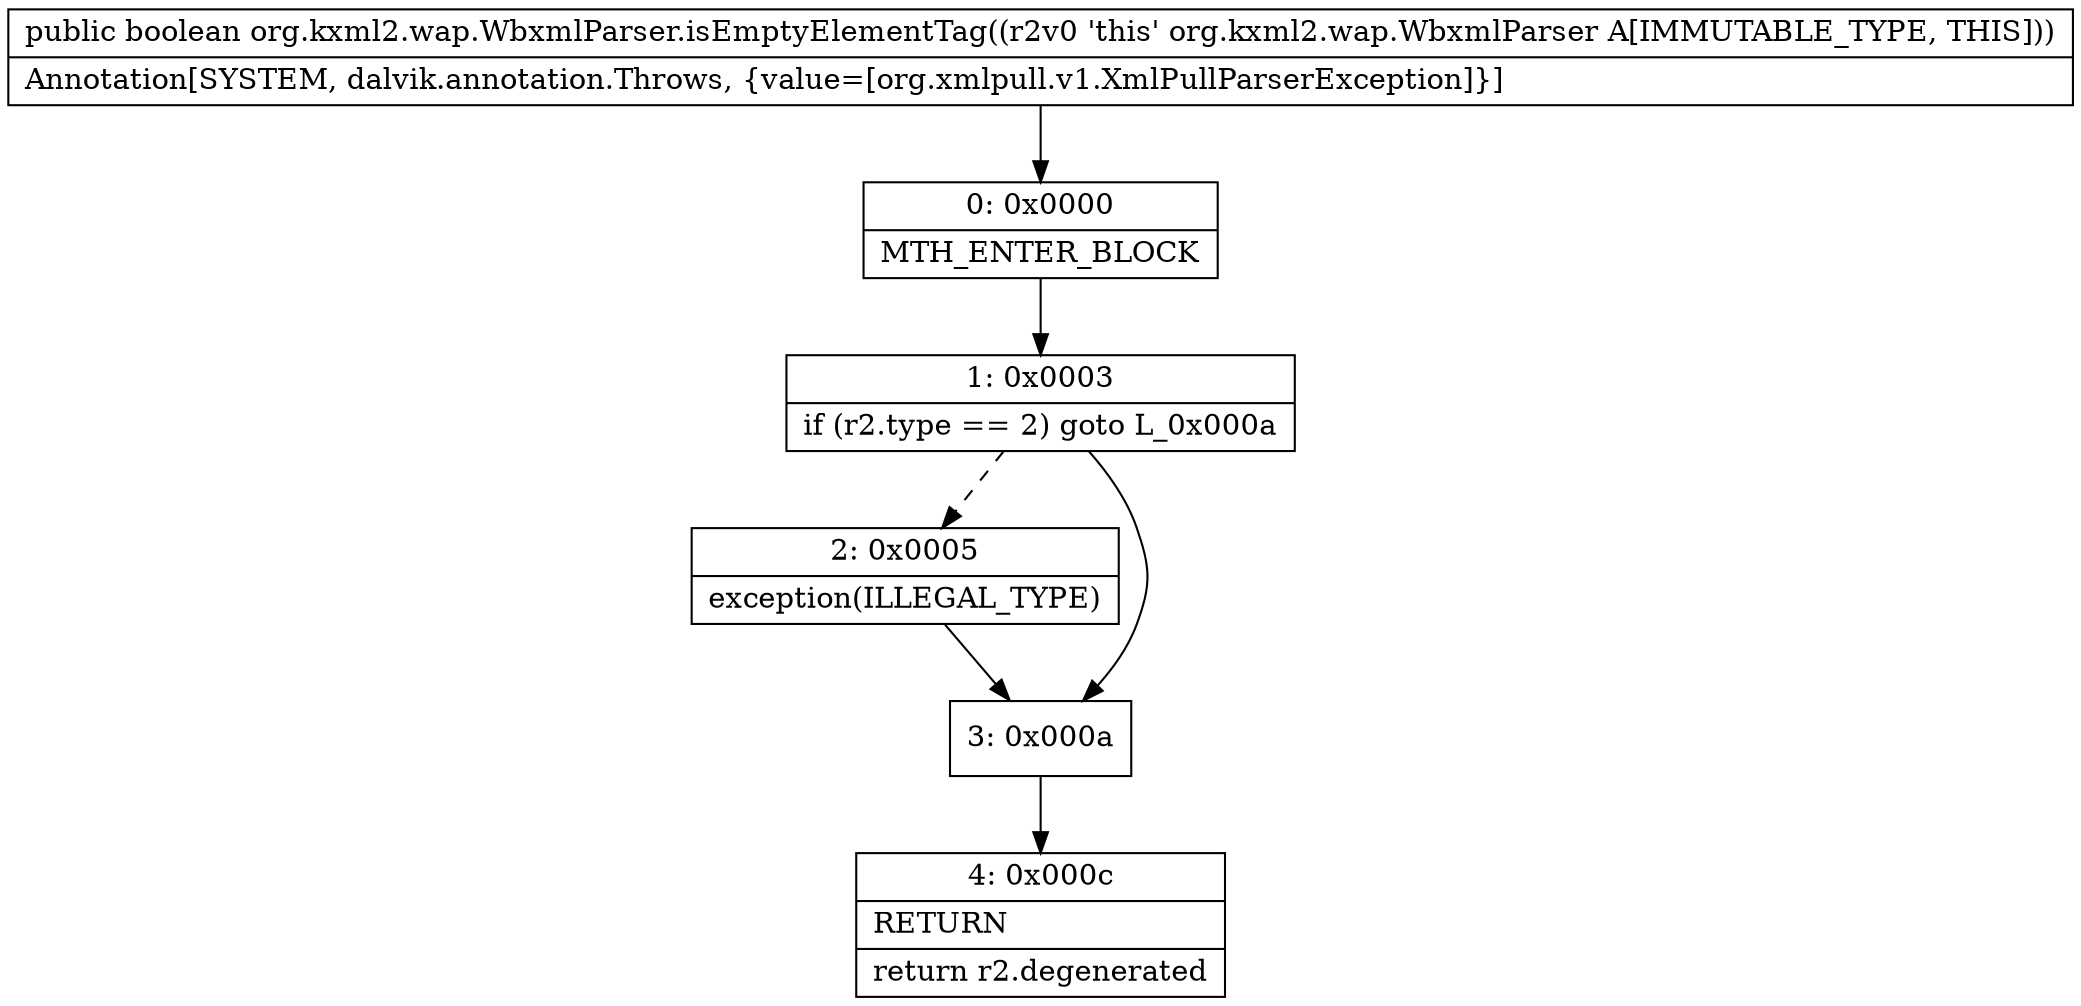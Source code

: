 digraph "CFG fororg.kxml2.wap.WbxmlParser.isEmptyElementTag()Z" {
Node_0 [shape=record,label="{0\:\ 0x0000|MTH_ENTER_BLOCK\l}"];
Node_1 [shape=record,label="{1\:\ 0x0003|if (r2.type == 2) goto L_0x000a\l}"];
Node_2 [shape=record,label="{2\:\ 0x0005|exception(ILLEGAL_TYPE)\l}"];
Node_3 [shape=record,label="{3\:\ 0x000a}"];
Node_4 [shape=record,label="{4\:\ 0x000c|RETURN\l|return r2.degenerated\l}"];
MethodNode[shape=record,label="{public boolean org.kxml2.wap.WbxmlParser.isEmptyElementTag((r2v0 'this' org.kxml2.wap.WbxmlParser A[IMMUTABLE_TYPE, THIS]))  | Annotation[SYSTEM, dalvik.annotation.Throws, \{value=[org.xmlpull.v1.XmlPullParserException]\}]\l}"];
MethodNode -> Node_0;
Node_0 -> Node_1;
Node_1 -> Node_2[style=dashed];
Node_1 -> Node_3;
Node_2 -> Node_3;
Node_3 -> Node_4;
}

